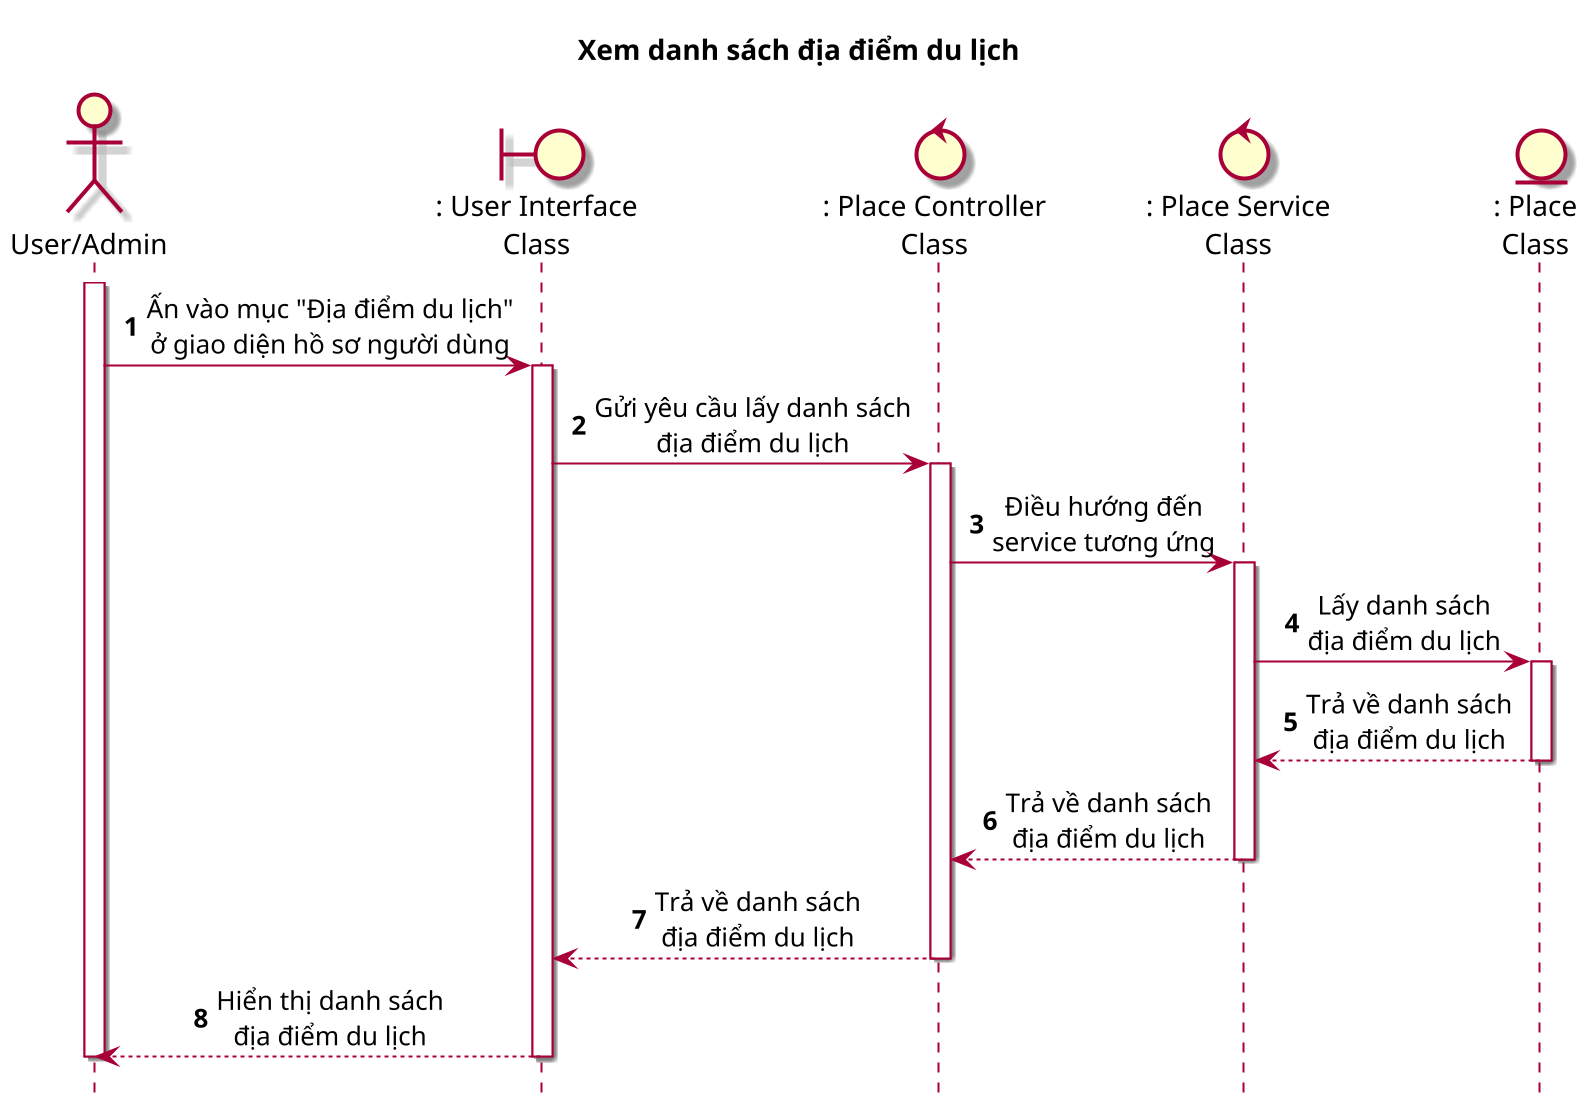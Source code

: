 @startuml SEQ10_XemDanhSachDiaDiemDuLich

title Xem danh sách địa điểm du lịch

skin rose
scale 2
skinparam sequenceMessageAlign center
hide footbox

actor "User/Admin" as user
boundary ": User Interface\nClass" as ui
control ": Place Controller\nClass" as pc
control ": Place Service\nClass" as ps
entity ": Place\nClass" as p

autonumber
user++
user -> ui++ : Ấn vào mục "Địa điểm du lịch"\nở giao diện hồ sơ người dùng
ui -> pc++ : Gửi yêu cầu lấy danh sách\nđịa điểm du lịch
pc -> ps++ : Điều hướng đến\nservice tương ứng
ps -> p++ : Lấy danh sách\nđịa điểm du lịch
p --> ps-- : Trả về danh sách\nđịa điểm du lịch
ps --> pc-- : Trả về danh sách\nđịa điểm du lịch
pc --> ui-- : Trả về danh sách\nđịa điểm du lịch
ui --> user-- : Hiển thị danh sách\nđịa điểm du lịch
user --

@enduml